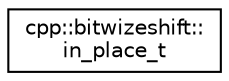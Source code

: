 digraph "Graphical Class Hierarchy"
{
  edge [fontname="Helvetica",fontsize="10",labelfontname="Helvetica",labelfontsize="10"];
  node [fontname="Helvetica",fontsize="10",shape=record];
  rankdir="LR";
  Node0 [label="cpp::bitwizeshift::\lin_place_t",height=0.2,width=0.4,color="black", fillcolor="white", style="filled",URL="$d0/d99/structcpp_1_1bitwizeshift_1_1in__place__t.html",tooltip="A structure for representing in-place construction. "];
}
